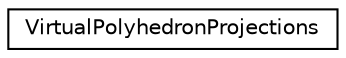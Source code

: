 digraph "Graphical Class Hierarchy"
{
 // LATEX_PDF_SIZE
  edge [fontname="Helvetica",fontsize="10",labelfontname="Helvetica",labelfontsize="10"];
  node [fontname="Helvetica",fontsize="10",shape=record];
  rankdir="LR";
  Node0 [label="VirtualPolyhedronProjections",height=0.2,width=0.4,color="black", fillcolor="white", style="filled",URL="$classVirtualPolyhedronProjections.html",tooltip=" "];
}
